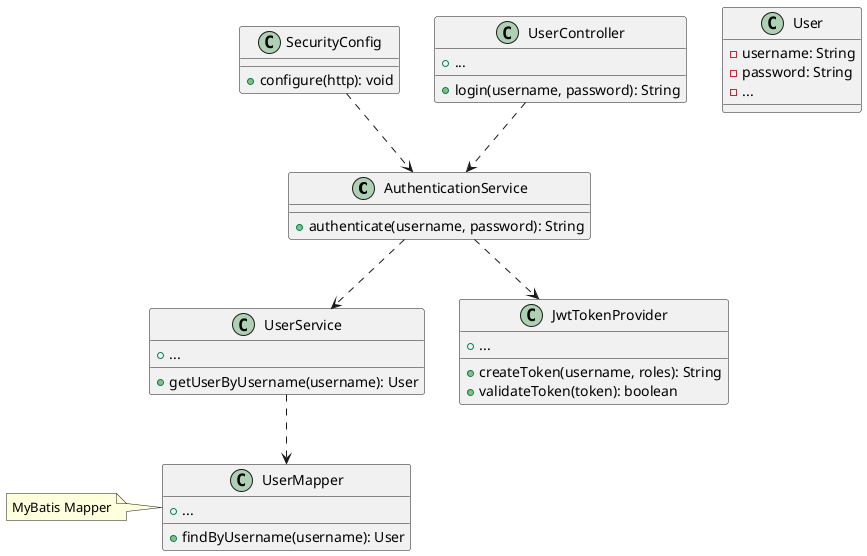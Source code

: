 @startuml

class AuthenticationService {
  + authenticate(username, password): String
}

class UserService {
  + getUserByUsername(username): User
  + ...
}

class JwtTokenProvider {
  + createToken(username, roles): String
  + validateToken(token): boolean
  + ...
}

class SecurityConfig {
  + configure(http): void
}

class UserController {
  + login(username, password): String
  + ...
}

class UserMapper {
  + findByUsername(username): User
  + ...
}

AuthenticationService ..> UserService
AuthenticationService ..> JwtTokenProvider
UserController ..> AuthenticationService
UserService ..> UserMapper
SecurityConfig ..> AuthenticationService

class User {
  - username: String
  - password: String
  - ...
}

note left of UserMapper
  MyBatis Mapper
end note

@enduml